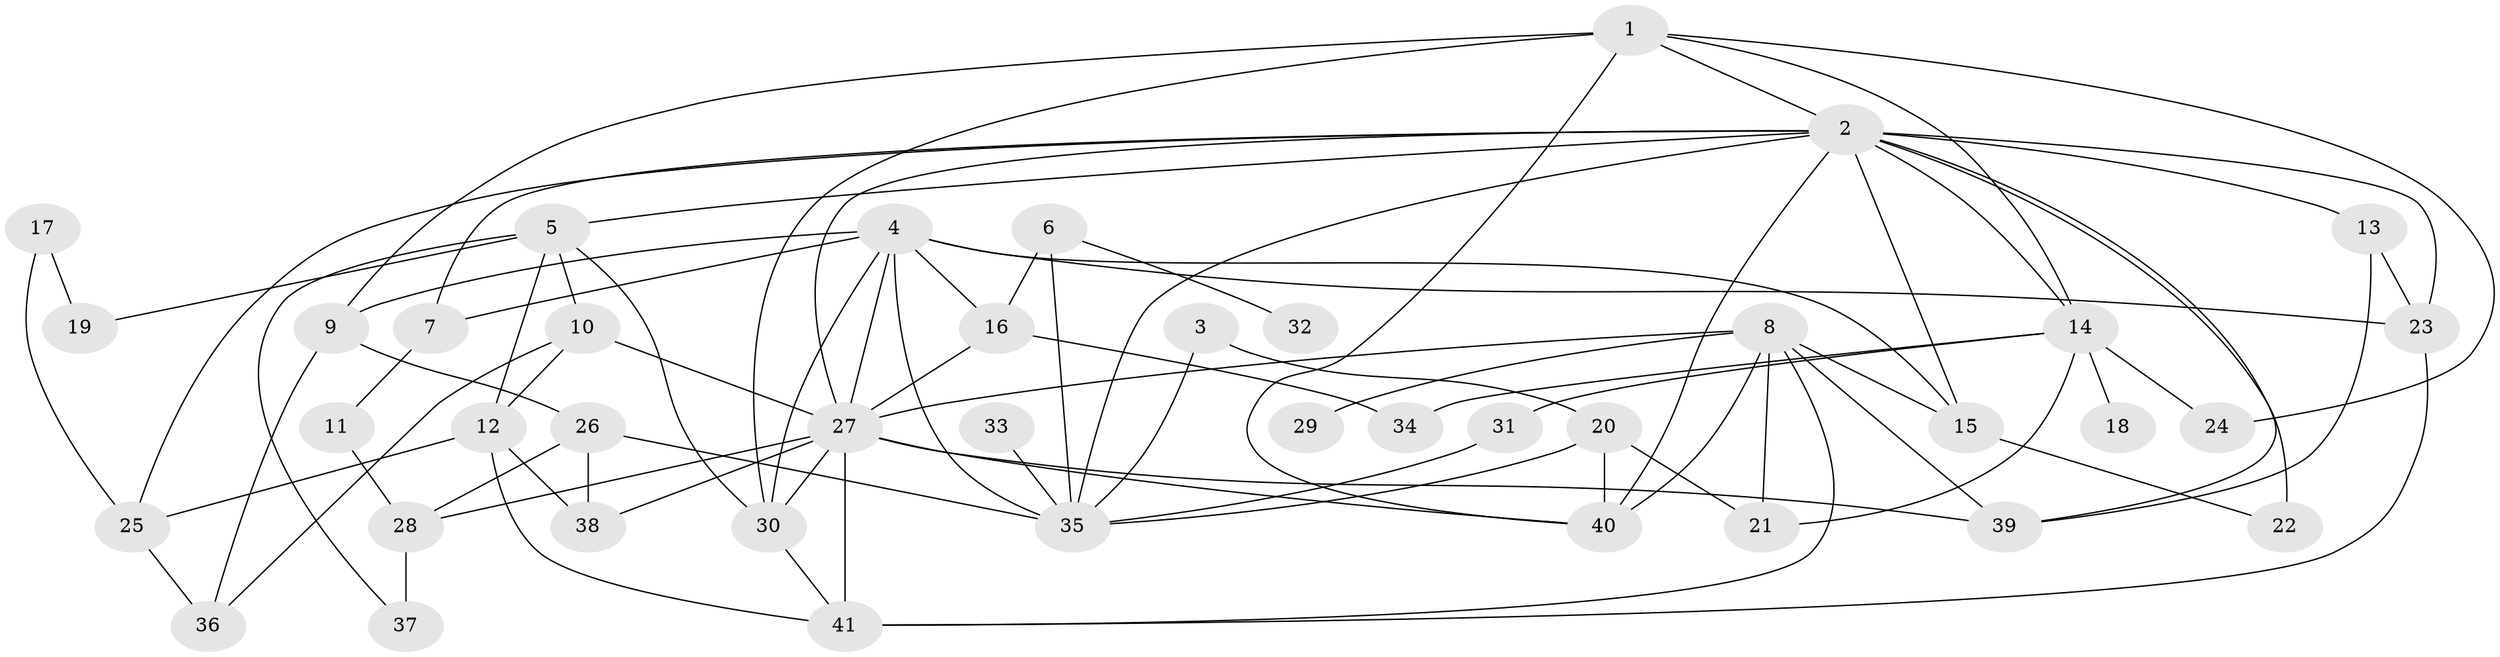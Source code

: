 // original degree distribution, {10: 0.007575757575757576, 7: 0.015151515151515152, 6: 0.030303030303030304, 8: 0.007575757575757576, 4: 0.15151515151515152, 3: 0.24242424242424243, 5: 0.05303030303030303, 1: 0.25, 2: 0.24242424242424243}
// Generated by graph-tools (version 1.1) at 2025/36/03/04/25 23:36:05]
// undirected, 41 vertices, 83 edges
graph export_dot {
  node [color=gray90,style=filled];
  1;
  2;
  3;
  4;
  5;
  6;
  7;
  8;
  9;
  10;
  11;
  12;
  13;
  14;
  15;
  16;
  17;
  18;
  19;
  20;
  21;
  22;
  23;
  24;
  25;
  26;
  27;
  28;
  29;
  30;
  31;
  32;
  33;
  34;
  35;
  36;
  37;
  38;
  39;
  40;
  41;
  1 -- 2 [weight=1.0];
  1 -- 9 [weight=1.0];
  1 -- 14 [weight=1.0];
  1 -- 24 [weight=1.0];
  1 -- 30 [weight=1.0];
  1 -- 40 [weight=1.0];
  2 -- 5 [weight=1.0];
  2 -- 7 [weight=1.0];
  2 -- 13 [weight=1.0];
  2 -- 14 [weight=1.0];
  2 -- 15 [weight=2.0];
  2 -- 22 [weight=1.0];
  2 -- 23 [weight=1.0];
  2 -- 25 [weight=1.0];
  2 -- 27 [weight=1.0];
  2 -- 35 [weight=1.0];
  2 -- 39 [weight=1.0];
  2 -- 40 [weight=1.0];
  3 -- 20 [weight=1.0];
  3 -- 35 [weight=1.0];
  4 -- 7 [weight=1.0];
  4 -- 9 [weight=1.0];
  4 -- 15 [weight=1.0];
  4 -- 16 [weight=1.0];
  4 -- 23 [weight=1.0];
  4 -- 27 [weight=1.0];
  4 -- 30 [weight=1.0];
  4 -- 35 [weight=1.0];
  5 -- 10 [weight=1.0];
  5 -- 12 [weight=1.0];
  5 -- 19 [weight=1.0];
  5 -- 30 [weight=1.0];
  5 -- 37 [weight=1.0];
  6 -- 16 [weight=1.0];
  6 -- 32 [weight=1.0];
  6 -- 35 [weight=2.0];
  7 -- 11 [weight=1.0];
  8 -- 15 [weight=1.0];
  8 -- 21 [weight=1.0];
  8 -- 27 [weight=2.0];
  8 -- 29 [weight=1.0];
  8 -- 39 [weight=1.0];
  8 -- 40 [weight=1.0];
  8 -- 41 [weight=1.0];
  9 -- 26 [weight=1.0];
  9 -- 36 [weight=2.0];
  10 -- 12 [weight=1.0];
  10 -- 27 [weight=1.0];
  10 -- 36 [weight=1.0];
  11 -- 28 [weight=1.0];
  12 -- 25 [weight=1.0];
  12 -- 38 [weight=1.0];
  12 -- 41 [weight=1.0];
  13 -- 23 [weight=2.0];
  13 -- 39 [weight=1.0];
  14 -- 18 [weight=2.0];
  14 -- 21 [weight=1.0];
  14 -- 24 [weight=1.0];
  14 -- 31 [weight=1.0];
  14 -- 34 [weight=1.0];
  15 -- 22 [weight=1.0];
  16 -- 27 [weight=1.0];
  16 -- 34 [weight=1.0];
  17 -- 19 [weight=1.0];
  17 -- 25 [weight=1.0];
  20 -- 21 [weight=1.0];
  20 -- 35 [weight=1.0];
  20 -- 40 [weight=1.0];
  23 -- 41 [weight=1.0];
  25 -- 36 [weight=1.0];
  26 -- 28 [weight=1.0];
  26 -- 35 [weight=2.0];
  26 -- 38 [weight=1.0];
  27 -- 28 [weight=1.0];
  27 -- 30 [weight=1.0];
  27 -- 38 [weight=1.0];
  27 -- 39 [weight=1.0];
  27 -- 40 [weight=1.0];
  27 -- 41 [weight=1.0];
  28 -- 37 [weight=2.0];
  30 -- 41 [weight=1.0];
  31 -- 35 [weight=1.0];
  33 -- 35 [weight=1.0];
}
